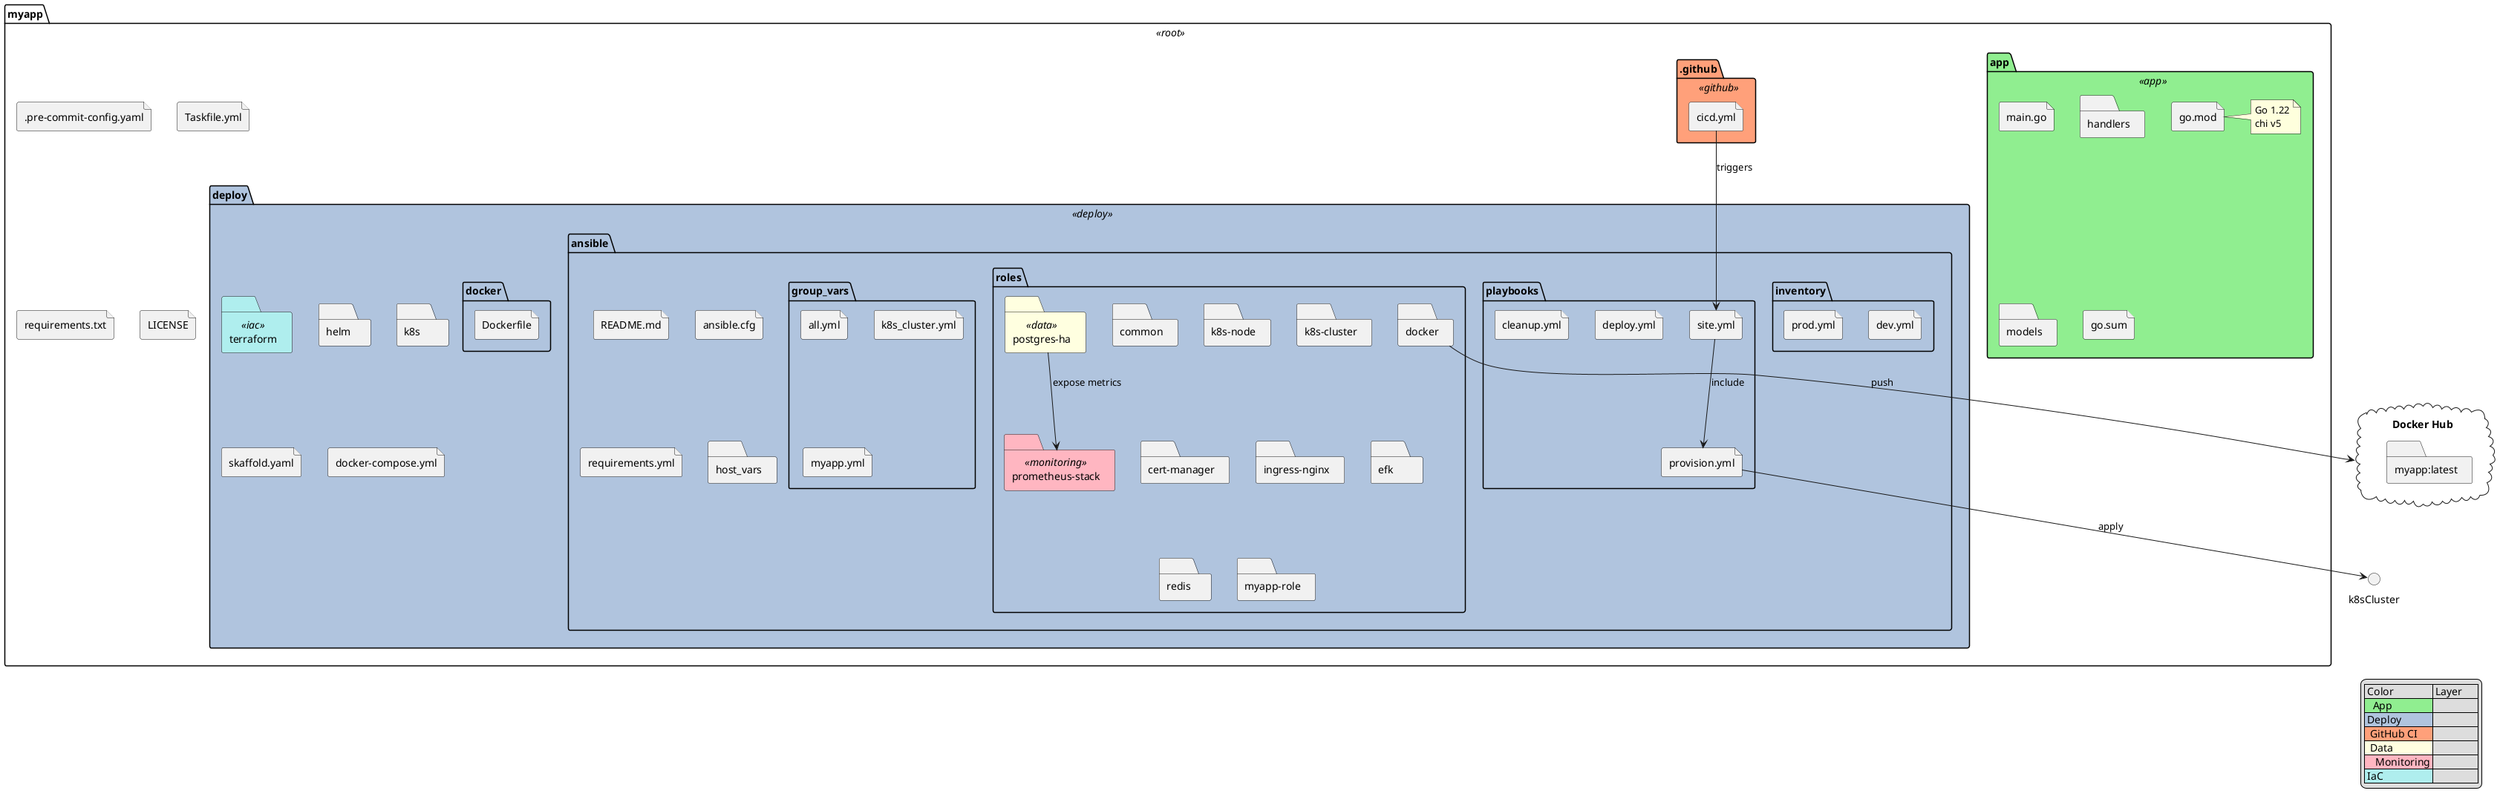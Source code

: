 @startuml 123

' === цветовая схема по назначению ===
skinparam folderBackgroundColor<<root>>      White
skinparam folderBackgroundColor<<app>>       LightGreen
skinparam folderBackgroundColor<<deploy>>    LightSteelBlue
skinparam folderBackgroundColor<<github>>    LightSalmon
skinparam folderBackgroundColor<<data>>      LightYellow
skinparam folderBackgroundColor<<monitoring>> LightPink
skinparam folderBackgroundColor<<iac>>       PaleTurquoise

' === главный контейнер ===
folder "myapp" <<root>> {
  ' ---------- Слой приложения ----------
  folder "app" <<app>> {
    file "main.go"  as goMain
    folder "handlers"
    folder "models"
    file "go.mod"   as goMod
    file "go.sum"   as goSum

    note right of goMod
      Go 1.22
      chi v5
    end note
  }

  ' ---------- CI/CD ----------
  folder ".github" <<github>> {
    file "cicd.yml"   as cicd
  }

  ' ---------- Deploy ----------
  folder "deploy" <<deploy>> {
    folder "ansible" {
      file "README.md"
      file "ansible.cfg"
      file "requirements.yml"

      folder "inventory" {
        file "dev.yml"
        file "prod.yml"
      }



      folder "playbooks" {
        file "site.yml"      as site
        file "provision.yml" as provision
        file "deploy.yml"    as deployPlay
        file "cleanup.yml"
      }

      folder "roles" {
        folder "common"
        folder "docker" as dk
        folder "k8s-node"
        folder "k8s-cluster"
        folder "cert-manager"
        folder "ingress-nginx"
        folder "prometheus-stack" as prom <<monitoring>>
        folder "efk"
        folder "postgres-ha" as pg     <<data>>
        folder "redis"
        folder "myapp-role"
      }

      folder "group_vars" {
        file "all.yml"
        file "k8s_cluster.yml"
        file "myapp.yml"
      }

      folder "host_vars"
    }

    
    
    folder "terraform"  <<iac>>
    folder "helm"
    folder "docker" {
      file "Dockerfile"
    }
    folder "k8s"
    file "skaffold.yaml"
    file "docker-compose.yml"
  }

  ' ---------- Misc ----------
  file ".pre-commit-config.yaml"
  file "Taskfile.yml"
  file "requirements.txt"
  file "LICENSE"
  file "README.md"
}

' ---------- потоки и зависимости ----------
cicd --> site  : triggers
site --> provision : include
provision --> k8sCluster : apply
pg --> prom : expose metrics

cloud "Docker Hub"  as hub {
  folder "myapp:latest"
}
dk --> hub : push

' ---------- легенда ----------
legend right
  | Color | Layer      |
  |<#LightGreen>   App        |
  |<#LightSteelBlue> Deploy     |
  |<#LightSalmon>  GitHub CI  |
  |<#LightYellow>  Data       |
  |<#LightPink>    Monitoring |
  |<#PaleTurquoise> IaC        |
endlegend
@enduml